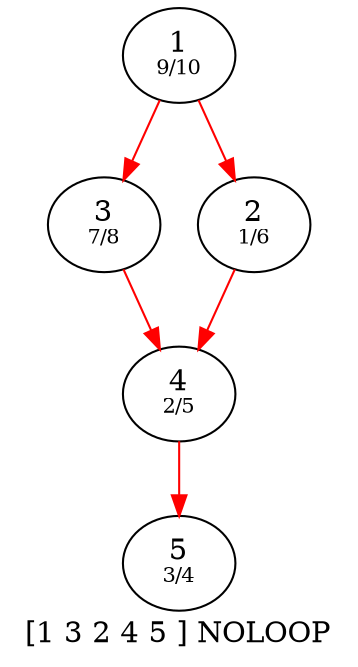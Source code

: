 ## Jagadeesh Vasudevamurthy ####
digraph g {
	label = "[1 3 2 4 5 ] NOLOOP"
	1 [label = <1<BR /><FONT POINT-SIZE="10">9/10</FONT>>]
	3 [label = <3<BR /><FONT POINT-SIZE="10">7/8</FONT>>]
	2 [label = <2<BR /><FONT POINT-SIZE="10">1/6</FONT>>]
	4 [label = <4<BR /><FONT POINT-SIZE="10">2/5</FONT>>]
	5 [label = <5<BR /><FONT POINT-SIZE="10">3/4</FONT>>]
	edge [color=red]
	   1 -> 2
	   1 -> 3
	   2 -> 4
	   3 -> 4
	   4 -> 5
}